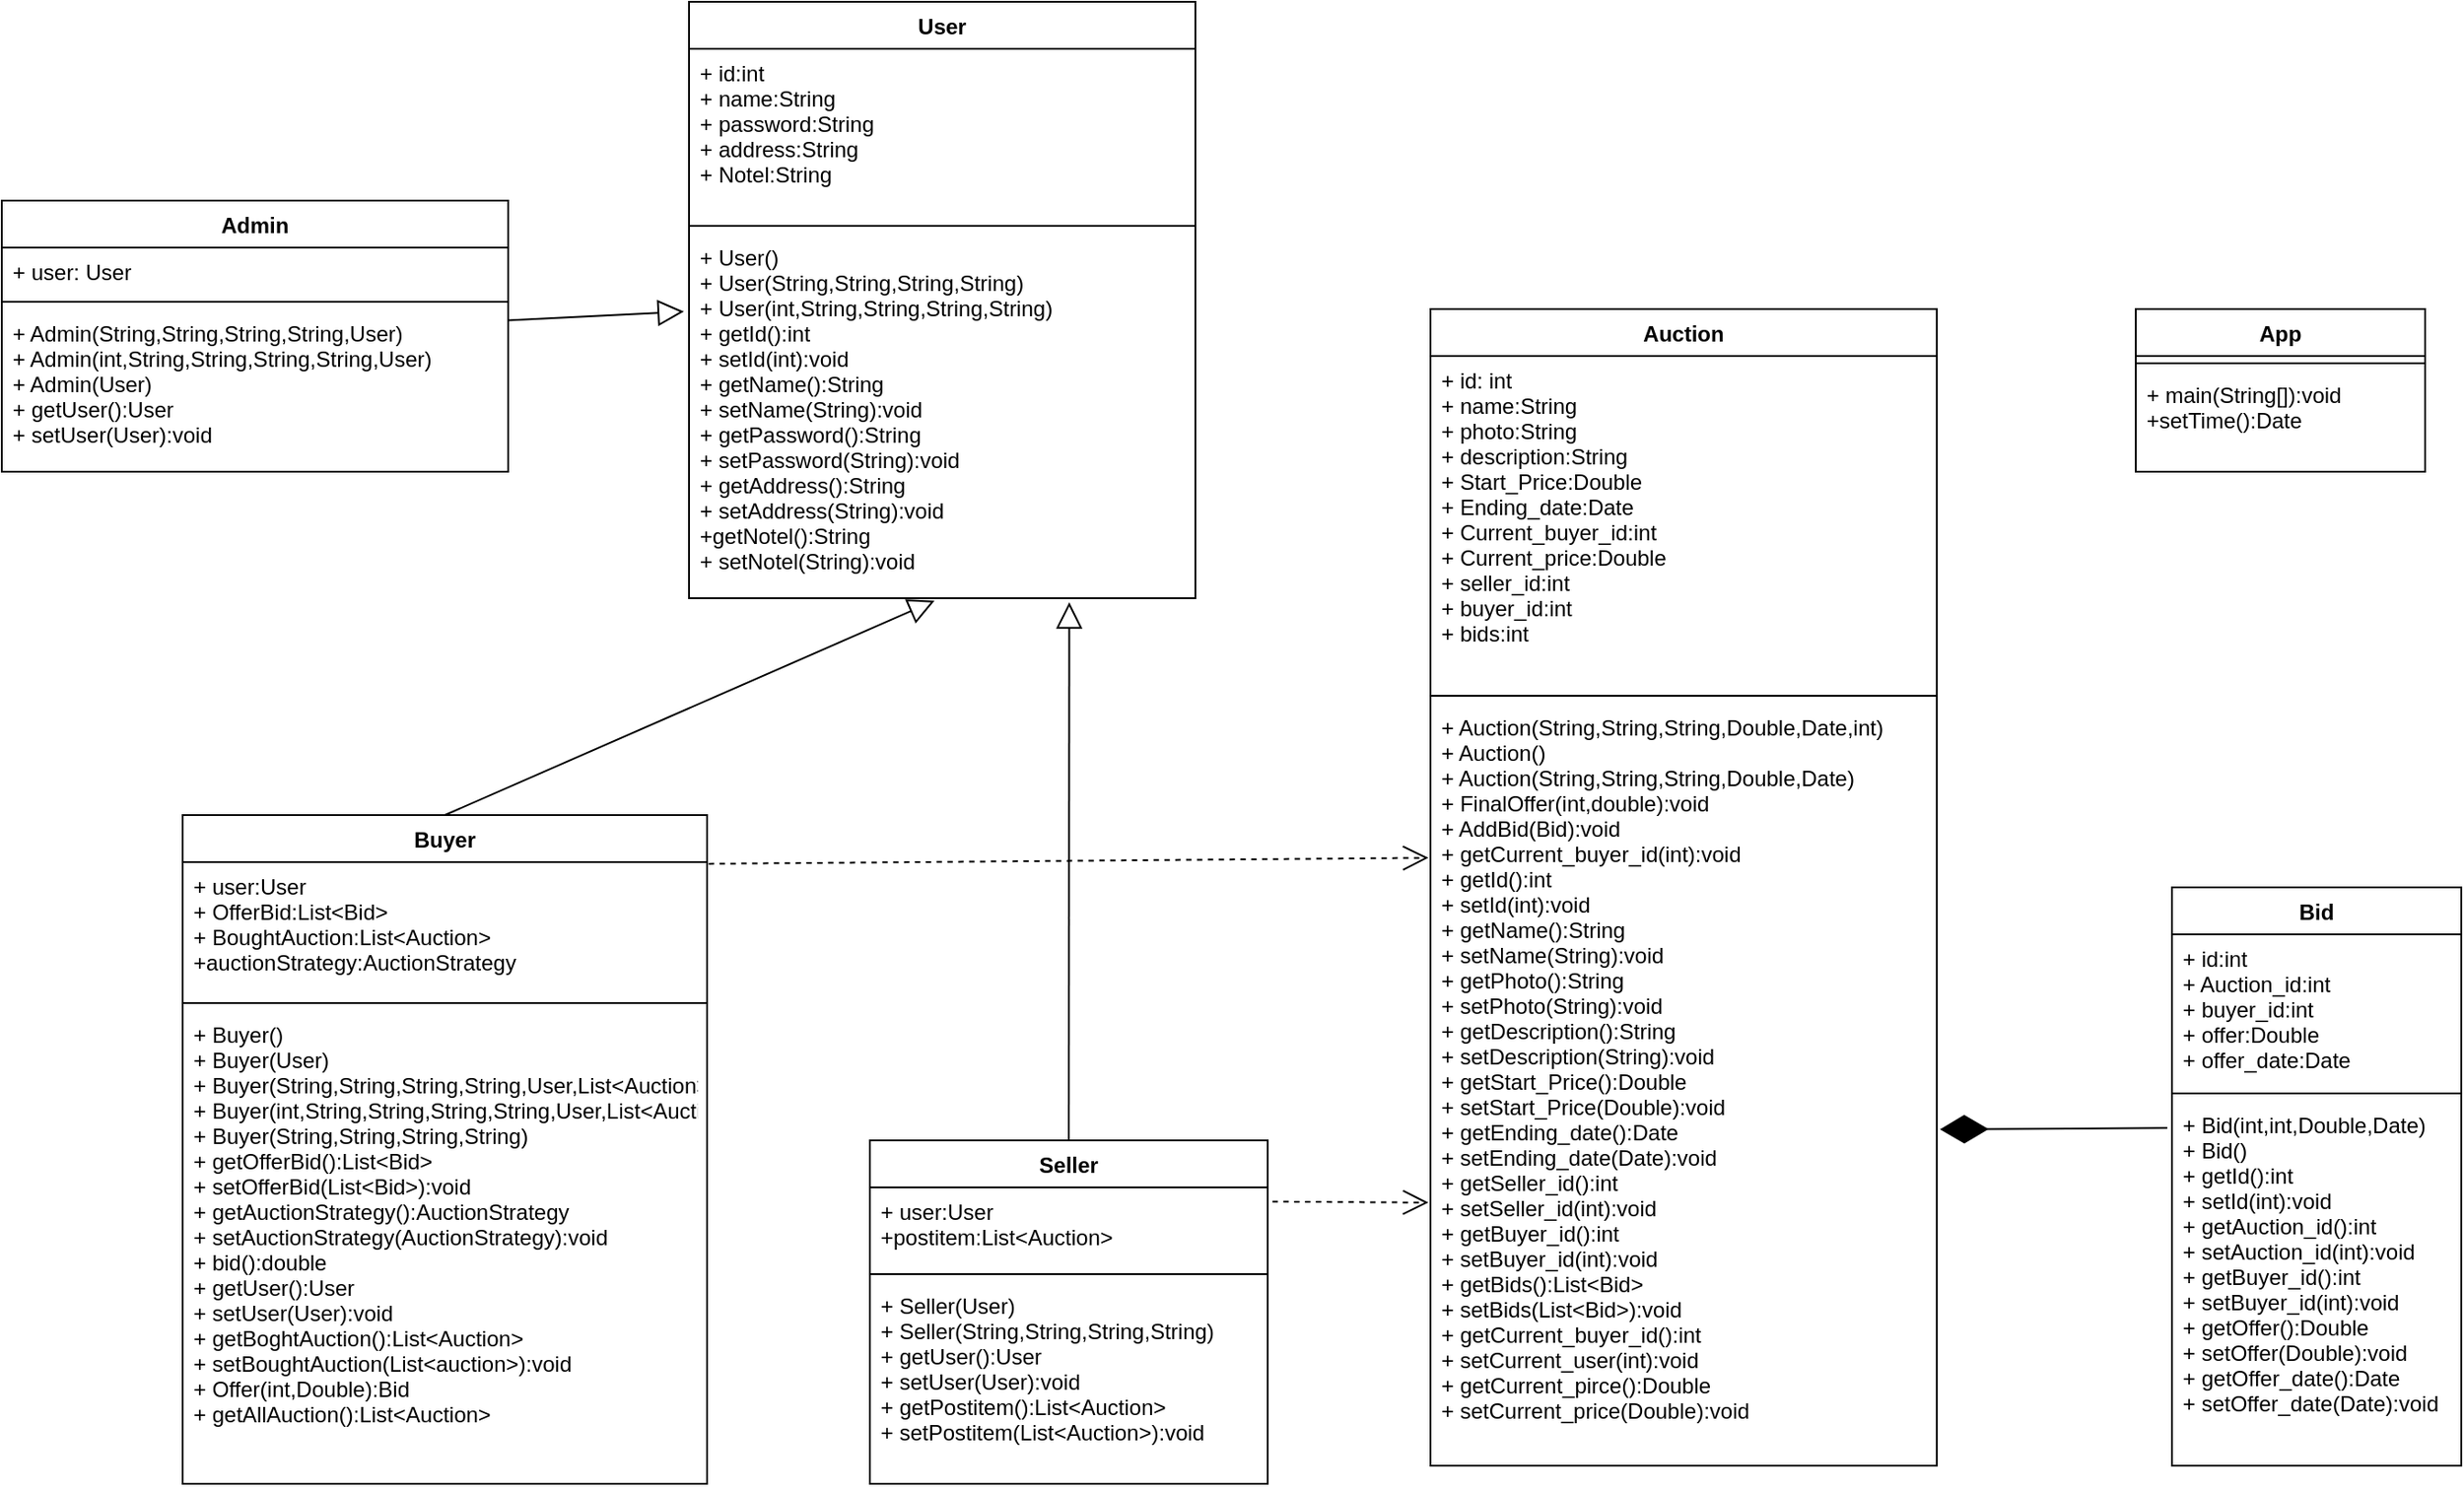 <mxfile version="20.3.2" type="device"><diagram id="ZEzX5Dx7PqZD8-vNxKuc" name="第 1 页"><mxGraphModel dx="1588" dy="732" grid="1" gridSize="10" guides="1" tooltips="1" connect="1" arrows="1" fold="1" page="1" pageScale="1" pageWidth="827" pageHeight="1169" math="0" shadow="0"><root><mxCell id="0"/><mxCell id="1" parent="0"/><mxCell id="QMuTKyw7cW50rN-Q-xHI-1" value="User" style="swimlane;fontStyle=1;align=center;verticalAlign=top;childLayout=stackLayout;horizontal=1;startSize=26;horizontalStack=0;resizeParent=1;resizeParentMax=0;resizeLast=0;collapsible=1;marginBottom=0;" vertex="1" parent="1"><mxGeometry x="450" y="580" width="280" height="330" as="geometry"/></mxCell><mxCell id="QMuTKyw7cW50rN-Q-xHI-2" value="+ id:int&#xA;+ name:String&#xA;+ password:String&#xA;+ address:String&#xA;+ Notel:String&#xA;&#xA;" style="text;strokeColor=none;fillColor=none;align=left;verticalAlign=top;spacingLeft=4;spacingRight=4;overflow=hidden;rotatable=0;points=[[0,0.5],[1,0.5]];portConstraint=eastwest;" vertex="1" parent="QMuTKyw7cW50rN-Q-xHI-1"><mxGeometry y="26" width="280" height="94" as="geometry"/></mxCell><mxCell id="QMuTKyw7cW50rN-Q-xHI-3" value="" style="line;strokeWidth=1;fillColor=none;align=left;verticalAlign=middle;spacingTop=-1;spacingLeft=3;spacingRight=3;rotatable=0;labelPosition=right;points=[];portConstraint=eastwest;strokeColor=inherit;" vertex="1" parent="QMuTKyw7cW50rN-Q-xHI-1"><mxGeometry y="120" width="280" height="8" as="geometry"/></mxCell><mxCell id="QMuTKyw7cW50rN-Q-xHI-4" value="+ User()&#xA;+ User(String,String,String,String)&#xA;+ User(int,String,String,String,String)&#xA;+ getId():int&#xA;+ setId(int):void&#xA;+ getName():String&#xA;+ setName(String):void&#xA;+ getPassword():String&#xA;+ setPassword(String):void&#xA;+ getAddress():String&#xA;+ setAddress(String):void&#xA;+getNotel():String&#xA;+ setNotel(String):void&#xA;" style="text;strokeColor=none;fillColor=none;align=left;verticalAlign=top;spacingLeft=4;spacingRight=4;overflow=hidden;rotatable=0;points=[[0,0.5],[1,0.5]];portConstraint=eastwest;" vertex="1" parent="QMuTKyw7cW50rN-Q-xHI-1"><mxGeometry y="128" width="280" height="202" as="geometry"/></mxCell><mxCell id="QMuTKyw7cW50rN-Q-xHI-5" value="Seller" style="swimlane;fontStyle=1;align=center;verticalAlign=top;childLayout=stackLayout;horizontal=1;startSize=26;horizontalStack=0;resizeParent=1;resizeParentMax=0;resizeLast=0;collapsible=1;marginBottom=0;" vertex="1" parent="1"><mxGeometry x="550" y="1210" width="220" height="190" as="geometry"/></mxCell><mxCell id="QMuTKyw7cW50rN-Q-xHI-6" value="+ user:User&#xA;+postitem:List&lt;Auction&gt;&#xA;" style="text;strokeColor=none;fillColor=none;align=left;verticalAlign=top;spacingLeft=4;spacingRight=4;overflow=hidden;rotatable=0;points=[[0,0.5],[1,0.5]];portConstraint=eastwest;" vertex="1" parent="QMuTKyw7cW50rN-Q-xHI-5"><mxGeometry y="26" width="220" height="44" as="geometry"/></mxCell><mxCell id="QMuTKyw7cW50rN-Q-xHI-7" value="" style="line;strokeWidth=1;fillColor=none;align=left;verticalAlign=middle;spacingTop=-1;spacingLeft=3;spacingRight=3;rotatable=0;labelPosition=right;points=[];portConstraint=eastwest;strokeColor=inherit;" vertex="1" parent="QMuTKyw7cW50rN-Q-xHI-5"><mxGeometry y="70" width="220" height="8" as="geometry"/></mxCell><mxCell id="QMuTKyw7cW50rN-Q-xHI-8" value="+ Seller(User)&#xA;+ Seller(String,String,String,String)&#xA;+ getUser():User&#xA;+ setUser(User):void&#xA;+ getPostitem():List&lt;Auction&gt;&#xA;+ setPostitem(List&lt;Auction&gt;):void&#xA;" style="text;strokeColor=none;fillColor=none;align=left;verticalAlign=top;spacingLeft=4;spacingRight=4;overflow=hidden;rotatable=0;points=[[0,0.5],[1,0.5]];portConstraint=eastwest;" vertex="1" parent="QMuTKyw7cW50rN-Q-xHI-5"><mxGeometry y="78" width="220" height="112" as="geometry"/></mxCell><mxCell id="QMuTKyw7cW50rN-Q-xHI-9" value="Buyer&#xA;" style="swimlane;fontStyle=1;align=center;verticalAlign=top;childLayout=stackLayout;horizontal=1;startSize=26;horizontalStack=0;resizeParent=1;resizeParentMax=0;resizeLast=0;collapsible=1;marginBottom=0;" vertex="1" parent="1"><mxGeometry x="170" y="1030" width="290" height="370" as="geometry"/></mxCell><mxCell id="QMuTKyw7cW50rN-Q-xHI-10" value="+ user:User&#xA;+ OfferBid:List&lt;Bid&gt;&#xA;+ BoughtAuction:List&lt;Auction&gt;&#xA;+auctionStrategy:AuctionStrategy&#xA;" style="text;strokeColor=none;fillColor=none;align=left;verticalAlign=top;spacingLeft=4;spacingRight=4;overflow=hidden;rotatable=0;points=[[0,0.5],[1,0.5]];portConstraint=eastwest;" vertex="1" parent="QMuTKyw7cW50rN-Q-xHI-9"><mxGeometry y="26" width="290" height="74" as="geometry"/></mxCell><mxCell id="QMuTKyw7cW50rN-Q-xHI-11" value="" style="line;strokeWidth=1;fillColor=none;align=left;verticalAlign=middle;spacingTop=-1;spacingLeft=3;spacingRight=3;rotatable=0;labelPosition=right;points=[];portConstraint=eastwest;strokeColor=inherit;" vertex="1" parent="QMuTKyw7cW50rN-Q-xHI-9"><mxGeometry y="100" width="290" height="8" as="geometry"/></mxCell><mxCell id="QMuTKyw7cW50rN-Q-xHI-12" value="+ Buyer()&#xA;+ Buyer(User)&#xA;+ Buyer(String,String,String,String,User,List&lt;Auction&gt;)&#xA;+ Buyer(int,String,String,String,String,User,List&lt;Auction&gt;)&#xA;+ Buyer(String,String,String,String)&#xA;+ getOfferBid():List&lt;Bid&gt;&#xA;+ setOfferBid(List&lt;Bid&gt;):void&#xA;+ getAuctionStrategy():AuctionStrategy&#xA;+ setAuctionStrategy(AuctionStrategy):void&#xA;+ bid():double&#xA;+ getUser():User&#xA;+ setUser(User):void&#xA;+ getBoghtAuction():List&lt;Auction&gt;&#xA;+ setBoughtAuction(List&lt;auction&gt;):void&#xA;+ Offer(int,Double):Bid&#xA;+ getAllAuction():List&lt;Auction&gt;&#xA;" style="text;strokeColor=none;fillColor=none;align=left;verticalAlign=top;spacingLeft=4;spacingRight=4;overflow=hidden;rotatable=0;points=[[0,0.5],[1,0.5]];portConstraint=eastwest;" vertex="1" parent="QMuTKyw7cW50rN-Q-xHI-9"><mxGeometry y="108" width="290" height="262" as="geometry"/></mxCell><mxCell id="QMuTKyw7cW50rN-Q-xHI-13" value="Auction" style="swimlane;fontStyle=1;align=center;verticalAlign=top;childLayout=stackLayout;horizontal=1;startSize=26;horizontalStack=0;resizeParent=1;resizeParentMax=0;resizeLast=0;collapsible=1;marginBottom=0;" vertex="1" parent="1"><mxGeometry x="860" y="750" width="280" height="640" as="geometry"/></mxCell><mxCell id="QMuTKyw7cW50rN-Q-xHI-14" value="+ id: int&#xA;+ name:String&#xA;+ photo:String&#xA;+ description:String&#xA;+ Start_Price:Double&#xA;+ Ending_date:Date&#xA;+ Current_buyer_id:int&#xA;+ Current_price:Double&#xA;+ seller_id:int&#xA;+ buyer_id:int&#xA;+ bids:int&#xA;&#xA;&#xA;" style="text;strokeColor=none;fillColor=none;align=left;verticalAlign=top;spacingLeft=4;spacingRight=4;overflow=hidden;rotatable=0;points=[[0,0.5],[1,0.5]];portConstraint=eastwest;" vertex="1" parent="QMuTKyw7cW50rN-Q-xHI-13"><mxGeometry y="26" width="280" height="184" as="geometry"/></mxCell><mxCell id="QMuTKyw7cW50rN-Q-xHI-15" value="" style="line;strokeWidth=1;fillColor=none;align=left;verticalAlign=middle;spacingTop=-1;spacingLeft=3;spacingRight=3;rotatable=0;labelPosition=right;points=[];portConstraint=eastwest;strokeColor=inherit;" vertex="1" parent="QMuTKyw7cW50rN-Q-xHI-13"><mxGeometry y="210" width="280" height="8" as="geometry"/></mxCell><mxCell id="QMuTKyw7cW50rN-Q-xHI-16" value="+ Auction(String,String,String,Double,Date,int)&#xA;+ Auction()&#xA;+ Auction(String,String,String,Double,Date)&#xA;+ FinalOffer(int,double):void&#xA;+ AddBid(Bid):void&#xA;+ getCurrent_buyer_id(int):void&#xA;+ getId():int&#xA;+ setId(int):void&#xA;+ getName():String&#xA;+ setName(String):void&#xA;+ getPhoto():String&#xA;+ setPhoto(String):void&#xA;+ getDescription():String&#xA;+ setDescription(String):void&#xA;+ getStart_Price():Double&#xA;+ setStart_Price(Double):void&#xA;+ getEnding_date():Date&#xA;+ setEnding_date(Date):void&#xA;+ getSeller_id():int&#xA;+ setSeller_id(int):void&#xA;+ getBuyer_id():int&#xA;+ setBuyer_id(int):void&#xA;+ getBids():List&lt;Bid&gt;&#xA;+ setBids(List&lt;Bid&gt;):void&#xA;+ getCurrent_buyer_id():int&#xA;+ setCurrent_user(int):void&#xA;+ getCurrent_pirce():Double&#xA;+ setCurrent_price(Double):void&#xA;&#xA;" style="text;strokeColor=none;fillColor=none;align=left;verticalAlign=top;spacingLeft=4;spacingRight=4;overflow=hidden;rotatable=0;points=[[0,0.5],[1,0.5]];portConstraint=eastwest;" vertex="1" parent="QMuTKyw7cW50rN-Q-xHI-13"><mxGeometry y="218" width="280" height="422" as="geometry"/></mxCell><mxCell id="QMuTKyw7cW50rN-Q-xHI-17" value="Admin&#xA;" style="swimlane;fontStyle=1;align=center;verticalAlign=top;childLayout=stackLayout;horizontal=1;startSize=26;horizontalStack=0;resizeParent=1;resizeParentMax=0;resizeLast=0;collapsible=1;marginBottom=0;" vertex="1" parent="1"><mxGeometry x="70" y="690" width="280" height="150" as="geometry"/></mxCell><mxCell id="QMuTKyw7cW50rN-Q-xHI-18" value="+ user: User" style="text;strokeColor=none;fillColor=none;align=left;verticalAlign=top;spacingLeft=4;spacingRight=4;overflow=hidden;rotatable=0;points=[[0,0.5],[1,0.5]];portConstraint=eastwest;" vertex="1" parent="QMuTKyw7cW50rN-Q-xHI-17"><mxGeometry y="26" width="280" height="26" as="geometry"/></mxCell><mxCell id="QMuTKyw7cW50rN-Q-xHI-19" value="" style="line;strokeWidth=1;fillColor=none;align=left;verticalAlign=middle;spacingTop=-1;spacingLeft=3;spacingRight=3;rotatable=0;labelPosition=right;points=[];portConstraint=eastwest;strokeColor=inherit;" vertex="1" parent="QMuTKyw7cW50rN-Q-xHI-17"><mxGeometry y="52" width="280" height="8" as="geometry"/></mxCell><mxCell id="QMuTKyw7cW50rN-Q-xHI-20" value="+ Admin(String,String,String,String,User)&#xA;+ Admin(int,String,String,String,String,User)&#xA;+ Admin(User)&#xA;+ getUser():User&#xA;+ setUser(User):void&#xA;" style="text;strokeColor=none;fillColor=none;align=left;verticalAlign=top;spacingLeft=4;spacingRight=4;overflow=hidden;rotatable=0;points=[[0,0.5],[1,0.5]];portConstraint=eastwest;" vertex="1" parent="QMuTKyw7cW50rN-Q-xHI-17"><mxGeometry y="60" width="280" height="90" as="geometry"/></mxCell><mxCell id="QMuTKyw7cW50rN-Q-xHI-25" value="App&#xA;" style="swimlane;fontStyle=1;align=center;verticalAlign=top;childLayout=stackLayout;horizontal=1;startSize=26;horizontalStack=0;resizeParent=1;resizeParentMax=0;resizeLast=0;collapsible=1;marginBottom=0;" vertex="1" parent="1"><mxGeometry x="1250" y="750" width="160" height="90" as="geometry"/></mxCell><mxCell id="QMuTKyw7cW50rN-Q-xHI-27" value="" style="line;strokeWidth=1;fillColor=none;align=left;verticalAlign=middle;spacingTop=-1;spacingLeft=3;spacingRight=3;rotatable=0;labelPosition=right;points=[];portConstraint=eastwest;strokeColor=inherit;" vertex="1" parent="QMuTKyw7cW50rN-Q-xHI-25"><mxGeometry y="26" width="160" height="8" as="geometry"/></mxCell><mxCell id="QMuTKyw7cW50rN-Q-xHI-28" value="+ main(String[]):void&#xA;+setTime():Date&#xA;" style="text;strokeColor=none;fillColor=none;align=left;verticalAlign=top;spacingLeft=4;spacingRight=4;overflow=hidden;rotatable=0;points=[[0,0.5],[1,0.5]];portConstraint=eastwest;" vertex="1" parent="QMuTKyw7cW50rN-Q-xHI-25"><mxGeometry y="34" width="160" height="56" as="geometry"/></mxCell><mxCell id="QMuTKyw7cW50rN-Q-xHI-29" value="Bid" style="swimlane;fontStyle=1;align=center;verticalAlign=top;childLayout=stackLayout;horizontal=1;startSize=26;horizontalStack=0;resizeParent=1;resizeParentMax=0;resizeLast=0;collapsible=1;marginBottom=0;" vertex="1" parent="1"><mxGeometry x="1270" y="1070" width="160" height="320" as="geometry"/></mxCell><mxCell id="QMuTKyw7cW50rN-Q-xHI-30" value="+ id:int&#xA;+ Auction_id:int&#xA;+ buyer_id:int&#xA;+ offer:Double&#xA;+ offer_date:Date&#xA;" style="text;strokeColor=none;fillColor=none;align=left;verticalAlign=top;spacingLeft=4;spacingRight=4;overflow=hidden;rotatable=0;points=[[0,0.5],[1,0.5]];portConstraint=eastwest;" vertex="1" parent="QMuTKyw7cW50rN-Q-xHI-29"><mxGeometry y="26" width="160" height="84" as="geometry"/></mxCell><mxCell id="QMuTKyw7cW50rN-Q-xHI-31" value="" style="line;strokeWidth=1;fillColor=none;align=left;verticalAlign=middle;spacingTop=-1;spacingLeft=3;spacingRight=3;rotatable=0;labelPosition=right;points=[];portConstraint=eastwest;strokeColor=inherit;" vertex="1" parent="QMuTKyw7cW50rN-Q-xHI-29"><mxGeometry y="110" width="160" height="8" as="geometry"/></mxCell><mxCell id="QMuTKyw7cW50rN-Q-xHI-32" value="+ Bid(int,int,Double,Date)&#xA;+ Bid()&#xA;+ getId():int&#xA;+ setId(int):void&#xA;+ getAuction_id():int&#xA;+ setAuction_id(int):void&#xA;+ getBuyer_id():int&#xA;+ setBuyer_id(int):void&#xA;+ getOffer():Double&#xA;+ setOffer(Double):void&#xA;+ getOffer_date():Date&#xA;+ setOffer_date(Date):void&#xA;" style="text;strokeColor=none;fillColor=none;align=left;verticalAlign=top;spacingLeft=4;spacingRight=4;overflow=hidden;rotatable=0;points=[[0,0.5],[1,0.5]];portConstraint=eastwest;" vertex="1" parent="QMuTKyw7cW50rN-Q-xHI-29"><mxGeometry y="118" width="160" height="202" as="geometry"/></mxCell><mxCell id="QMuTKyw7cW50rN-Q-xHI-33" value="" style="edgeStyle=none;html=1;endSize=12;endArrow=block;endFill=0;rounded=0;entryX=0.751;entryY=1.011;entryDx=0;entryDy=0;exitX=0.5;exitY=0;exitDx=0;exitDy=0;entryPerimeter=0;" edge="1" parent="1" source="QMuTKyw7cW50rN-Q-xHI-5" target="QMuTKyw7cW50rN-Q-xHI-4"><mxGeometry width="160" relative="1" as="geometry"><mxPoint x="880" y="620" as="sourcePoint"/><mxPoint x="970" y="620.32" as="targetPoint"/></mxGeometry></mxCell><mxCell id="QMuTKyw7cW50rN-Q-xHI-35" value="" style="edgeStyle=none;html=1;endSize=12;endArrow=block;endFill=0;rounded=0;entryX=0.485;entryY=1.007;entryDx=0;entryDy=0;entryPerimeter=0;exitX=0.5;exitY=0;exitDx=0;exitDy=0;" edge="1" parent="1" source="QMuTKyw7cW50rN-Q-xHI-9" target="QMuTKyw7cW50rN-Q-xHI-4"><mxGeometry width="160" relative="1" as="geometry"><mxPoint x="760" y="580" as="sourcePoint"/><mxPoint x="460.24" y="712.16" as="targetPoint"/></mxGeometry></mxCell><mxCell id="QMuTKyw7cW50rN-Q-xHI-36" value="" style="edgeStyle=none;html=1;endSize=12;endArrow=block;endFill=0;rounded=0;entryX=-0.01;entryY=0.215;entryDx=0;entryDy=0;entryPerimeter=0;exitX=1;exitY=0.07;exitDx=0;exitDy=0;exitPerimeter=0;" edge="1" parent="1" source="QMuTKyw7cW50rN-Q-xHI-20" target="QMuTKyw7cW50rN-Q-xHI-4"><mxGeometry width="160" relative="1" as="geometry"><mxPoint x="770" y="740" as="sourcePoint"/><mxPoint x="693.52" y="661.414" as="targetPoint"/></mxGeometry></mxCell><mxCell id="QMuTKyw7cW50rN-Q-xHI-37" value="" style="endArrow=diamondThin;endFill=1;endSize=24;html=1;rounded=0;exitX=-0.016;exitY=0.075;exitDx=0;exitDy=0;exitPerimeter=0;entryX=1.006;entryY=0.559;entryDx=0;entryDy=0;entryPerimeter=0;" edge="1" parent="1" source="QMuTKyw7cW50rN-Q-xHI-32" target="QMuTKyw7cW50rN-Q-xHI-16"><mxGeometry width="160" relative="1" as="geometry"><mxPoint x="660" y="1100" as="sourcePoint"/><mxPoint x="1150" y="1203" as="targetPoint"/></mxGeometry></mxCell><mxCell id="QMuTKyw7cW50rN-Q-xHI-38" value="" style="endArrow=open;endSize=12;dashed=1;html=1;rounded=0;exitX=1.003;exitY=0.013;exitDx=0;exitDy=0;exitPerimeter=0;entryX=-0.004;entryY=0.203;entryDx=0;entryDy=0;entryPerimeter=0;" edge="1" parent="1" source="QMuTKyw7cW50rN-Q-xHI-10" target="QMuTKyw7cW50rN-Q-xHI-16"><mxGeometry width="160" relative="1" as="geometry"><mxPoint x="660" y="1040" as="sourcePoint"/><mxPoint x="820" y="1040" as="targetPoint"/></mxGeometry></mxCell><mxCell id="QMuTKyw7cW50rN-Q-xHI-39" value="" style="endArrow=open;endSize=12;dashed=1;html=1;rounded=0;exitX=1.012;exitY=0.179;exitDx=0;exitDy=0;exitPerimeter=0;entryX=-0.004;entryY=0.655;entryDx=0;entryDy=0;entryPerimeter=0;" edge="1" parent="1" source="QMuTKyw7cW50rN-Q-xHI-6" target="QMuTKyw7cW50rN-Q-xHI-16"><mxGeometry width="160" relative="1" as="geometry"><mxPoint x="580" y="1100" as="sourcePoint"/><mxPoint x="978.01" y="1096.704" as="targetPoint"/></mxGeometry></mxCell></root></mxGraphModel></diagram></mxfile>